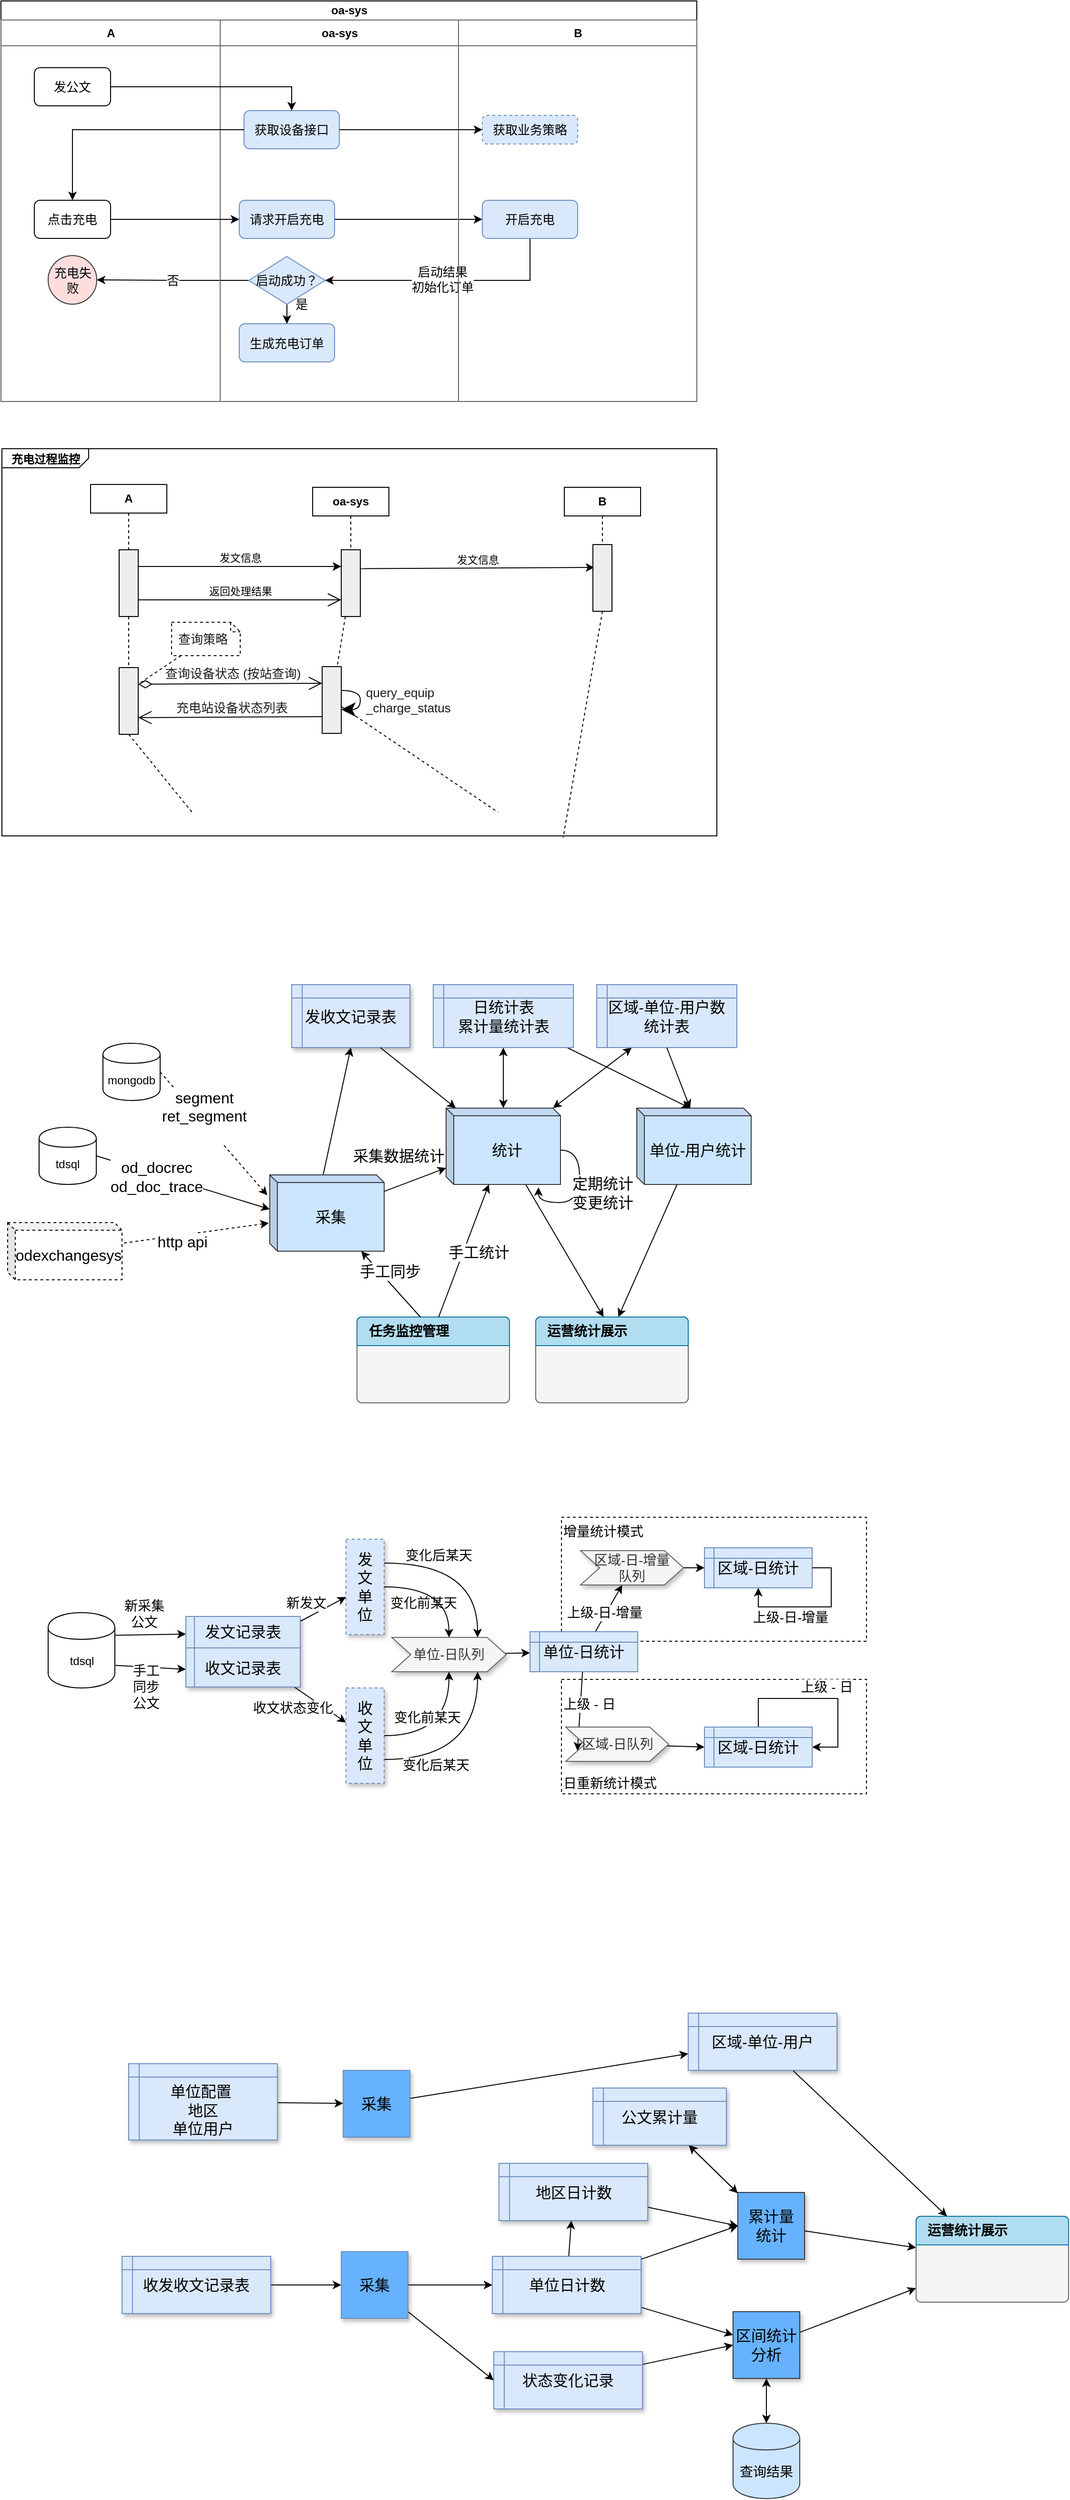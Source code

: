 <mxfile version="10.9.6" type="github"><diagram id="KTjkPIcVOgTDWT1RkaMk" name="Page-1"><mxGraphModel dx="1727" dy="921" grid="1" gridSize="10" guides="1" tooltips="1" connect="1" arrows="1" fold="1" page="1" pageScale="1" pageWidth="827" pageHeight="1169" math="0" shadow="0"><root><mxCell id="0"/><mxCell id="1" parent="0"/><mxCell id="LB0LnLkRX3xZPlyKJ1Ee-271" value="日重新统计模式" style="rounded=0;whiteSpace=wrap;html=1;shadow=0;labelBackgroundColor=none;fontSize=14;align=left;verticalAlign=bottom;dashed=1;fillColor=#ffffff;" parent="1" vertex="1"><mxGeometry x="638" y="1800" width="320" height="120" as="geometry"/></mxCell><mxCell id="LB0LnLkRX3xZPlyKJ1Ee-259" value="增量统计模式" style="rounded=0;whiteSpace=wrap;html=1;shadow=0;labelBackgroundColor=none;fontSize=14;align=left;verticalAlign=top;dashed=1;fillColor=#ffffff;" parent="1" vertex="1"><mxGeometry x="638" y="1630" width="320" height="130" as="geometry"/></mxCell><mxCell id="LB0LnLkRX3xZPlyKJ1Ee-1" value="oa-sys" style="swimlane;html=1;childLayout=stackLayout;resizeParent=1;resizeParentMax=0;startSize=20;swimlaneLine=1;comic=0;glass=0;swimlaneFillColor=none;fillColor=#ffffff;strokeColor=#000000;" parent="1" vertex="1"><mxGeometry x="50" y="40" width="730" height="420" as="geometry"><mxRectangle x="400" y="360" width="60" height="20" as="alternateBounds"/></mxGeometry></mxCell><mxCell id="LB0LnLkRX3xZPlyKJ1Ee-2" value="否" style="edgeStyle=orthogonalEdgeStyle;rounded=0;html=1;jettySize=auto;orthogonalLoop=1;fontSize=13;" parent="LB0LnLkRX3xZPlyKJ1Ee-1" source="LB0LnLkRX3xZPlyKJ1Ee-21" target="LB0LnLkRX3xZPlyKJ1Ee-8" edge="1"><mxGeometry relative="1" as="geometry"><mxPoint x="70.056" y="254.5" as="targetPoint"/></mxGeometry></mxCell><mxCell id="LB0LnLkRX3xZPlyKJ1Ee-5" value="A" style="swimlane;html=1;startSize=27;fillColor=#ffffff;strokeColor=#666666;" parent="LB0LnLkRX3xZPlyKJ1Ee-1" vertex="1"><mxGeometry y="20" width="230" height="400" as="geometry"><mxRectangle y="20" width="80" height="785" as="alternateBounds"/></mxGeometry></mxCell><mxCell id="LB0LnLkRX3xZPlyKJ1Ee-6" value="发公文" style="rounded=1;whiteSpace=wrap;html=1;glass=0;comic=0;fontSize=13;" parent="LB0LnLkRX3xZPlyKJ1Ee-5" vertex="1"><mxGeometry x="35" y="50" width="80" height="40" as="geometry"/></mxCell><mxCell id="LB0LnLkRX3xZPlyKJ1Ee-7" value="点击充电" style="rounded=1;whiteSpace=wrap;html=1;glass=0;comic=0;fontSize=13;" parent="LB0LnLkRX3xZPlyKJ1Ee-5" vertex="1"><mxGeometry x="35" y="189" width="80" height="40" as="geometry"/></mxCell><mxCell id="LB0LnLkRX3xZPlyKJ1Ee-8" value="充电失败" style="ellipse;whiteSpace=wrap;html=1;aspect=fixed;glass=0;comic=0;fillColor=#FFDDDD;fontSize=13;strokeColor=#36393d;" parent="LB0LnLkRX3xZPlyKJ1Ee-5" vertex="1"><mxGeometry x="49.5" y="247" width="51" height="51" as="geometry"/></mxCell><mxCell id="LB0LnLkRX3xZPlyKJ1Ee-17" value="oa-sys" style="swimlane;html=1;startSize=27;strokeColor=#666666;" parent="LB0LnLkRX3xZPlyKJ1Ee-1" vertex="1"><mxGeometry x="230" y="20" width="250" height="400" as="geometry"/></mxCell><mxCell id="LB0LnLkRX3xZPlyKJ1Ee-18" value="获取设备接口" style="rounded=1;whiteSpace=wrap;html=1;glass=0;comic=0;fontSize=13;fillColor=#dae8fc;strokeColor=#6c8ebf;" parent="LB0LnLkRX3xZPlyKJ1Ee-17" vertex="1"><mxGeometry x="25" y="95" width="100" height="40" as="geometry"/></mxCell><mxCell id="LB0LnLkRX3xZPlyKJ1Ee-19" value="请求开启充电" style="rounded=1;whiteSpace=wrap;html=1;glass=0;comic=0;fontSize=13;fillColor=#dae8fc;strokeColor=#6c8ebf;" parent="LB0LnLkRX3xZPlyKJ1Ee-17" vertex="1"><mxGeometry x="20" y="189" width="100" height="40" as="geometry"/></mxCell><mxCell id="LB0LnLkRX3xZPlyKJ1Ee-20" value="是" style="edgeStyle=orthogonalEdgeStyle;rounded=0;html=1;jettySize=auto;orthogonalLoop=1;fontSize=13;" parent="LB0LnLkRX3xZPlyKJ1Ee-17" source="LB0LnLkRX3xZPlyKJ1Ee-21" target="LB0LnLkRX3xZPlyKJ1Ee-23" edge="1"><mxGeometry x="-1" y="15" relative="1" as="geometry"><mxPoint as="offset"/></mxGeometry></mxCell><mxCell id="LB0LnLkRX3xZPlyKJ1Ee-21" value="启动成功？" style="rhombus;whiteSpace=wrap;html=1;glass=0;comic=0;fillColor=#dae8fc;fontSize=13;strokeColor=#6c8ebf;" parent="LB0LnLkRX3xZPlyKJ1Ee-17" vertex="1"><mxGeometry x="30" y="248" width="80" height="50" as="geometry"/></mxCell><mxCell id="LB0LnLkRX3xZPlyKJ1Ee-23" value="生成充电订单" style="rounded=1;whiteSpace=wrap;html=1;glass=0;comic=0;fontSize=13;fillColor=#dae8fc;strokeColor=#6c8ebf;" parent="LB0LnLkRX3xZPlyKJ1Ee-17" vertex="1"><mxGeometry x="20" y="318.5" width="100" height="40" as="geometry"/></mxCell><mxCell id="LB0LnLkRX3xZPlyKJ1Ee-36" style="edgeStyle=orthogonalEdgeStyle;rounded=0;html=1;entryX=0.5;entryY=0;jettySize=auto;orthogonalLoop=1;fontSize=13;" parent="LB0LnLkRX3xZPlyKJ1Ee-1" source="LB0LnLkRX3xZPlyKJ1Ee-6" target="LB0LnLkRX3xZPlyKJ1Ee-18" edge="1"><mxGeometry relative="1" as="geometry"/></mxCell><mxCell id="LB0LnLkRX3xZPlyKJ1Ee-37" style="edgeStyle=orthogonalEdgeStyle;rounded=0;html=1;entryX=0.5;entryY=0;jettySize=auto;orthogonalLoop=1;fontSize=13;" parent="LB0LnLkRX3xZPlyKJ1Ee-1" source="LB0LnLkRX3xZPlyKJ1Ee-18" target="LB0LnLkRX3xZPlyKJ1Ee-7" edge="1"><mxGeometry relative="1" as="geometry"/></mxCell><mxCell id="LB0LnLkRX3xZPlyKJ1Ee-38" style="edgeStyle=orthogonalEdgeStyle;rounded=0;html=1;jettySize=auto;orthogonalLoop=1;fontSize=13;entryX=0;entryY=0.5;" parent="LB0LnLkRX3xZPlyKJ1Ee-1" source="LB0LnLkRX3xZPlyKJ1Ee-7" target="LB0LnLkRX3xZPlyKJ1Ee-19" edge="1"><mxGeometry relative="1" as="geometry"><mxPoint x="175.056" y="205.5" as="targetPoint"/></mxGeometry></mxCell><mxCell id="LB0LnLkRX3xZPlyKJ1Ee-39" style="edgeStyle=orthogonalEdgeStyle;rounded=0;html=1;entryX=0;entryY=0.5;jettySize=auto;orthogonalLoop=1;fontSize=13;" parent="LB0LnLkRX3xZPlyKJ1Ee-1" source="LB0LnLkRX3xZPlyKJ1Ee-19" target="LB0LnLkRX3xZPlyKJ1Ee-45" edge="1"><mxGeometry relative="1" as="geometry"/></mxCell><mxCell id="LB0LnLkRX3xZPlyKJ1Ee-40" style="edgeStyle=orthogonalEdgeStyle;rounded=0;html=1;exitX=0.5;exitY=1;jettySize=auto;orthogonalLoop=1;fontSize=13;entryX=1;entryY=0.5;" parent="LB0LnLkRX3xZPlyKJ1Ee-1" source="LB0LnLkRX3xZPlyKJ1Ee-45" target="LB0LnLkRX3xZPlyKJ1Ee-21" edge="1"><mxGeometry relative="1" as="geometry"/></mxCell><mxCell id="LB0LnLkRX3xZPlyKJ1Ee-41" value="启动结果&lt;br&gt;初始化订单&lt;br&gt;" style="text;html=1;resizable=0;points=[];align=center;verticalAlign=middle;labelBackgroundColor=#ffffff;fontSize=13;" parent="LB0LnLkRX3xZPlyKJ1Ee-40" vertex="1" connectable="0"><mxGeometry x="0.123" y="2" relative="1" as="geometry"><mxPoint x="9.5" y="-3" as="offset"/></mxGeometry></mxCell><mxCell id="LB0LnLkRX3xZPlyKJ1Ee-43" value="B" style="swimlane;html=1;startSize=27;strokeColor=#666666;" parent="LB0LnLkRX3xZPlyKJ1Ee-1" vertex="1"><mxGeometry x="480" y="20" width="250" height="400" as="geometry"/></mxCell><mxCell id="LB0LnLkRX3xZPlyKJ1Ee-44" value="获取业务策略" style="rounded=1;whiteSpace=wrap;html=1;glass=0;comic=0;fontSize=13;fillColor=#dae8fc;strokeColor=#6c8ebf;dashed=1;" parent="LB0LnLkRX3xZPlyKJ1Ee-43" vertex="1"><mxGeometry x="25" y="100" width="100" height="30" as="geometry"/></mxCell><mxCell id="LB0LnLkRX3xZPlyKJ1Ee-45" value="开启充电" style="rounded=1;whiteSpace=wrap;html=1;glass=0;comic=0;fontSize=13;fillColor=#dae8fc;strokeColor=#6c8ebf;" parent="LB0LnLkRX3xZPlyKJ1Ee-43" vertex="1"><mxGeometry x="25" y="189" width="100" height="40" as="geometry"/></mxCell><mxCell id="LB0LnLkRX3xZPlyKJ1Ee-73" style="edgeStyle=orthogonalEdgeStyle;rounded=0;html=1;exitX=1;exitY=0.5;entryX=0;entryY=0.5;jettySize=auto;orthogonalLoop=1;" parent="LB0LnLkRX3xZPlyKJ1Ee-1" source="LB0LnLkRX3xZPlyKJ1Ee-18" target="LB0LnLkRX3xZPlyKJ1Ee-44" edge="1"><mxGeometry relative="1" as="geometry"/></mxCell><mxCell id="LB0LnLkRX3xZPlyKJ1Ee-74" value="&lt;p style=&quot;margin: 0px ; margin-top: 4px ; margin-left: 10px ; text-align: left&quot;&gt;&lt;span&gt;充电过程监控&lt;/span&gt;&lt;br&gt;&lt;/p&gt;" style="html=1;shape=mxgraph.sysml.package;labelX=91.1;html=1;overflow=fill;strokeWidth=1;recursiveResize=0;labelBackgroundColor=none;labelBorderColor=none;fontStyle=1" parent="1" vertex="1"><mxGeometry x="51" y="509.5" width="750" height="406" as="geometry"/></mxCell><mxCell id="LB0LnLkRX3xZPlyKJ1Ee-75" value="A" style="strokeColor=inherit;fillColor=inherit;gradientColor=inherit;shape=rect;html=1;whiteSpace=wrap;align=center;labelBackgroundColor=none;labelBorderColor=none;fontStyle=1" parent="LB0LnLkRX3xZPlyKJ1Ee-74" vertex="1"><mxGeometry x="93" y="37.5" width="80" height="30" as="geometry"/></mxCell><mxCell id="LB0LnLkRX3xZPlyKJ1Ee-76" value="oa-sys" style="strokeColor=inherit;fillColor=inherit;gradientColor=inherit;shape=rect;html=1;whiteSpace=wrap;align=center;labelBackgroundColor=none;labelBorderColor=none;fontStyle=1" parent="LB0LnLkRX3xZPlyKJ1Ee-74" vertex="1"><mxGeometry x="326" y="40.5" width="80" height="30" as="geometry"/></mxCell><mxCell id="LB0LnLkRX3xZPlyKJ1Ee-77" value="" style="strokeColor=inherit;fillColor=inherit;gradientColor=inherit;endArrow=none;html=1;edgeStyle=none;dashed=1;labelBackgroundColor=none;labelBorderColor=none;exitX=0.5;exitY=1;entryX=0.266;entryY=0.939;entryPerimeter=0;" parent="LB0LnLkRX3xZPlyKJ1Ee-74" source="LB0LnLkRX3xZPlyKJ1Ee-94" target="LB0LnLkRX3xZPlyKJ1Ee-74" edge="1"><mxGeometry relative="1" as="geometry"><mxPoint x="133" y="321" as="targetPoint"/><mxPoint x="1004" y="112.5" as="sourcePoint"/></mxGeometry></mxCell><mxCell id="LB0LnLkRX3xZPlyKJ1Ee-78" value="" style="strokeColor=inherit;fillColor=inherit;gradientColor=inherit;endArrow=none;html=1;edgeStyle=none;dashed=1;labelBackgroundColor=none;labelBorderColor=none;entryX=0.694;entryY=0.939;entryPerimeter=0;" parent="LB0LnLkRX3xZPlyKJ1Ee-74" source="LB0LnLkRX3xZPlyKJ1Ee-87" target="LB0LnLkRX3xZPlyKJ1Ee-74" edge="1"><mxGeometry relative="1" as="geometry"><mxPoint x="347" y="321" as="targetPoint"/><mxPoint x="1224.244" y="112" as="sourcePoint"/></mxGeometry></mxCell><mxCell id="LB0LnLkRX3xZPlyKJ1Ee-79" value="" style="shape=rect;html=1;fillColor=#eeeeee;labelBackgroundColor=none;labelBorderColor=none;" parent="LB0LnLkRX3xZPlyKJ1Ee-74" vertex="1"><mxGeometry x="123" y="106" width="20" height="70" as="geometry"/></mxCell><mxCell id="LB0LnLkRX3xZPlyKJ1Ee-80" value="" style="strokeColor=inherit;fillColor=inherit;gradientColor=inherit;endArrow=none;html=1;edgeStyle=none;dashed=1;labelBackgroundColor=none;labelBorderColor=none;exitX=0.5;exitY=1;entryX=0.5;entryY=0;" parent="LB0LnLkRX3xZPlyKJ1Ee-74" source="LB0LnLkRX3xZPlyKJ1Ee-75" target="LB0LnLkRX3xZPlyKJ1Ee-79" edge="1"><mxGeometry relative="1" as="geometry"><mxPoint x="873.5" y="605.5" as="targetPoint"/><mxPoint x="873.5" y="391.5" as="sourcePoint"/></mxGeometry></mxCell><mxCell id="LB0LnLkRX3xZPlyKJ1Ee-81" value="" style="shape=rect;html=1;fillColor=#eeeeee;labelBackgroundColor=none;labelBorderColor=none;" parent="LB0LnLkRX3xZPlyKJ1Ee-74" vertex="1"><mxGeometry x="356" y="106" width="20" height="70" as="geometry"/></mxCell><mxCell id="LB0LnLkRX3xZPlyKJ1Ee-82" value="返回处理结果" style="strokeColor=inherit;fillColor=inherit;gradientColor=inherit;endArrow=open;html=1;edgeStyle=none;verticalAlign=bottom;labelBackgroundColor=none;endSize=12;exitX=1;exitY=0.75;labelBorderColor=none;entryX=0;entryY=0.75;" parent="LB0LnLkRX3xZPlyKJ1Ee-74" source="LB0LnLkRX3xZPlyKJ1Ee-79" target="LB0LnLkRX3xZPlyKJ1Ee-81" edge="1"><mxGeometry relative="1" as="geometry"><mxPoint x="-555" y="-157.5" as="sourcePoint"/><mxPoint x="-839.5" y="-63.5" as="targetPoint"/></mxGeometry></mxCell><mxCell id="LB0LnLkRX3xZPlyKJ1Ee-83" value="发文信息" style="strokeColor=inherit;fillColor=inherit;gradientColor=inherit;endArrow=none;html=1;edgeStyle=none;verticalAlign=bottom;labelBackgroundColor=none;endSize=12;entryX=1;entryY=0.25;labelBorderColor=none;startArrow=classic;startFill=1;exitX=0;exitY=0.25;endFill=0;" parent="LB0LnLkRX3xZPlyKJ1Ee-74" source="LB0LnLkRX3xZPlyKJ1Ee-81" target="LB0LnLkRX3xZPlyKJ1Ee-79" edge="1"><mxGeometry relative="1" as="geometry"><mxPoint x="-565" y="-166.5" as="sourcePoint"/><mxPoint x="-355" y="-166.5" as="targetPoint"/></mxGeometry></mxCell><mxCell id="LB0LnLkRX3xZPlyKJ1Ee-84" value="" style="strokeColor=inherit;fillColor=inherit;gradientColor=inherit;endArrow=none;html=1;edgeStyle=none;dashed=1;labelBackgroundColor=none;labelBorderColor=none;" parent="LB0LnLkRX3xZPlyKJ1Ee-74" source="LB0LnLkRX3xZPlyKJ1Ee-76" target="LB0LnLkRX3xZPlyKJ1Ee-81" edge="1"><mxGeometry relative="1" as="geometry"><mxPoint x="1087.298" y="604.5" as="targetPoint"/><mxPoint x="1086.087" y="394.5" as="sourcePoint"/></mxGeometry></mxCell><mxCell id="LB0LnLkRX3xZPlyKJ1Ee-85" style="edgeStyle=none;rounded=0;comic=0;html=0;exitX=0;exitY=0.75;entryX=1;entryY=0.75;labelBackgroundColor=none;startArrow=none;startFill=0;startSize=12;endArrow=open;endFill=0;endSize=12;jettySize=auto;orthogonalLoop=1;strokeWidth=1;fontSize=13;fontColor=#1A1A1A;" parent="LB0LnLkRX3xZPlyKJ1Ee-74" source="LB0LnLkRX3xZPlyKJ1Ee-87" target="LB0LnLkRX3xZPlyKJ1Ee-94" edge="1"><mxGeometry relative="1" as="geometry"/></mxCell><mxCell id="LB0LnLkRX3xZPlyKJ1Ee-86" value="充电站设备状态列表" style="text;html=1;resizable=0;points=[];align=center;verticalAlign=middle;labelBackgroundColor=#ffffff;fontSize=13;fontColor=#1A1A1A;" parent="LB0LnLkRX3xZPlyKJ1Ee-85" vertex="1" connectable="0"><mxGeometry x="0.021" y="-1" relative="1" as="geometry"><mxPoint x="3.5" y="-9.5" as="offset"/></mxGeometry></mxCell><mxCell id="LB0LnLkRX3xZPlyKJ1Ee-87" value="" style="shape=rect;html=1;fillColor=#eeeeee;labelBackgroundColor=none;labelBorderColor=none;" parent="LB0LnLkRX3xZPlyKJ1Ee-74" vertex="1"><mxGeometry x="336" y="228.5" width="20" height="70" as="geometry"/></mxCell><mxCell id="LB0LnLkRX3xZPlyKJ1Ee-88" value="" style="strokeColor=inherit;fillColor=inherit;gradientColor=inherit;endArrow=none;html=1;edgeStyle=none;dashed=1;labelBackgroundColor=none;labelBorderColor=none;" parent="LB0LnLkRX3xZPlyKJ1Ee-74" source="LB0LnLkRX3xZPlyKJ1Ee-81" target="LB0LnLkRX3xZPlyKJ1Ee-87" edge="1"><mxGeometry relative="1" as="geometry"><mxPoint x="386.667" y="1353.667" as="targetPoint"/><mxPoint x="386.092" y="1136" as="sourcePoint"/></mxGeometry></mxCell><mxCell id="LB0LnLkRX3xZPlyKJ1Ee-92" style="edgeStyle=none;rounded=0;comic=0;html=0;entryX=0;entryY=0.25;labelBackgroundColor=none;startArrow=diamondThin;startFill=0;startSize=12;endArrow=open;endFill=0;endSize=12;jettySize=auto;orthogonalLoop=1;strokeWidth=1;fontSize=13;fontColor=#1A1A1A;exitX=1;exitY=0.25;" parent="LB0LnLkRX3xZPlyKJ1Ee-74" source="LB0LnLkRX3xZPlyKJ1Ee-94" target="LB0LnLkRX3xZPlyKJ1Ee-87" edge="1"><mxGeometry relative="1" as="geometry"/></mxCell><mxCell id="LB0LnLkRX3xZPlyKJ1Ee-93" value="查询设备状态 (按站查询)" style="text;html=1;resizable=0;points=[];align=center;verticalAlign=middle;labelBackgroundColor=#ffffff;fontSize=13;fontColor=#1A1A1A;" parent="LB0LnLkRX3xZPlyKJ1Ee-92" vertex="1" connectable="0"><mxGeometry x="0.014" y="1" relative="1" as="geometry"><mxPoint x="0.5" y="-10" as="offset"/></mxGeometry></mxCell><mxCell id="LB0LnLkRX3xZPlyKJ1Ee-94" value="" style="shape=rect;html=1;fillColor=#eeeeee;labelBackgroundColor=none;labelBorderColor=none;" parent="LB0LnLkRX3xZPlyKJ1Ee-74" vertex="1"><mxGeometry x="123" y="229.5" width="20" height="70" as="geometry"/></mxCell><mxCell id="LB0LnLkRX3xZPlyKJ1Ee-95" value="" style="strokeColor=inherit;fillColor=inherit;gradientColor=inherit;endArrow=none;html=1;edgeStyle=none;dashed=1;labelBackgroundColor=none;labelBorderColor=none;exitX=0.5;exitY=1;" parent="LB0LnLkRX3xZPlyKJ1Ee-74" source="LB0LnLkRX3xZPlyKJ1Ee-79" target="LB0LnLkRX3xZPlyKJ1Ee-94" edge="1"><mxGeometry relative="1" as="geometry"><mxPoint x="173.31" y="1353.328" as="targetPoint"/><mxPoint x="173.31" y="1136.086" as="sourcePoint"/></mxGeometry></mxCell><mxCell id="LB0LnLkRX3xZPlyKJ1Ee-98" style="edgeStyle=orthogonalEdgeStyle;curved=1;rounded=0;comic=0;html=0;labelBackgroundColor=none;startArrow=none;startFill=0;startSize=12;endArrow=classic;endFill=1;endSize=12;jettySize=auto;orthogonalLoop=1;strokeWidth=1;fontSize=13;fontColor=#1A1A1A;" parent="LB0LnLkRX3xZPlyKJ1Ee-74" source="LB0LnLkRX3xZPlyKJ1Ee-87" target="LB0LnLkRX3xZPlyKJ1Ee-87" edge="1"><mxGeometry relative="1" as="geometry"/></mxCell><mxCell id="LB0LnLkRX3xZPlyKJ1Ee-99" value="&lt;span lang=&quot;EN-US&quot;&gt;query_equip&lt;br&gt;_charge_status&lt;/span&gt;" style="text;html=1;resizable=0;points=[];align=left;verticalAlign=middle;labelBackgroundColor=#ffffff;fontSize=13;fontColor=#1A1A1A;" parent="LB0LnLkRX3xZPlyKJ1Ee-98" vertex="1" connectable="0"><mxGeometry x="-0.395" y="-5" relative="1" as="geometry"><mxPoint x="6" y="5" as="offset"/></mxGeometry></mxCell><mxCell id="LB0LnLkRX3xZPlyKJ1Ee-100" style="rounded=0;comic=0;html=0;entryX=1;entryY=0.25;labelBackgroundColor=none;startArrow=none;startFill=0;startSize=12;endArrow=none;endFill=0;endSize=12;jettySize=auto;orthogonalLoop=1;strokeWidth=1;fontSize=13;fontColor=#1A1A1A;dashed=1;" parent="LB0LnLkRX3xZPlyKJ1Ee-74" source="LB0LnLkRX3xZPlyKJ1Ee-101" target="LB0LnLkRX3xZPlyKJ1Ee-94" edge="1"><mxGeometry relative="1" as="geometry"/></mxCell><mxCell id="LB0LnLkRX3xZPlyKJ1Ee-101" value="查询策略" style="shape=note;size=10;spacingLeft=5;align=left;whiteSpace=wrap;labelBackgroundColor=none;fontSize=13;fontColor=#1A1A1A;html=0;dashed=1;" parent="LB0LnLkRX3xZPlyKJ1Ee-74" vertex="1"><mxGeometry x="178" y="182" width="72" height="35" as="geometry"/></mxCell><mxCell id="LB0LnLkRX3xZPlyKJ1Ee-131" value="B" style="strokeColor=inherit;fillColor=inherit;gradientColor=inherit;shape=rect;html=1;whiteSpace=wrap;align=center;labelBackgroundColor=none;labelBorderColor=none;fontStyle=1" parent="LB0LnLkRX3xZPlyKJ1Ee-74" vertex="1"><mxGeometry x="590" y="40.5" width="80" height="30" as="geometry"/></mxCell><mxCell id="LB0LnLkRX3xZPlyKJ1Ee-135" value="发文信息" style="strokeColor=inherit;fillColor=inherit;gradientColor=inherit;endArrow=none;html=1;edgeStyle=none;verticalAlign=bottom;labelBackgroundColor=none;endSize=12;entryX=1;entryY=0.25;labelBorderColor=none;startArrow=classic;startFill=1;exitX=0.075;exitY=0.343;endFill=0;exitDx=0;exitDy=0;exitPerimeter=0;" parent="LB0LnLkRX3xZPlyKJ1Ee-74" source="LB0LnLkRX3xZPlyKJ1Ee-168" edge="1"><mxGeometry relative="1" as="geometry"><mxPoint x="589.095" y="125.738" as="sourcePoint"/><mxPoint x="376.238" y="125.738" as="targetPoint"/></mxGeometry></mxCell><mxCell id="LB0LnLkRX3xZPlyKJ1Ee-136" value="" style="strokeColor=inherit;fillColor=inherit;gradientColor=inherit;endArrow=none;html=1;edgeStyle=none;dashed=1;labelBackgroundColor=none;labelBorderColor=none;exitX=0.5;exitY=1;exitDx=0;exitDy=0;entryX=0.785;entryY=1.005;entryDx=0;entryDy=0;entryPerimeter=0;" parent="LB0LnLkRX3xZPlyKJ1Ee-74" source="LB0LnLkRX3xZPlyKJ1Ee-168" target="LB0LnLkRX3xZPlyKJ1Ee-74" edge="1"><mxGeometry relative="1" as="geometry"><mxPoint x="376" y="116" as="targetPoint"/><mxPoint x="376" y="80.5" as="sourcePoint"/></mxGeometry></mxCell><mxCell id="LB0LnLkRX3xZPlyKJ1Ee-168" value="" style="shape=rect;html=1;fillColor=#eeeeee;labelBackgroundColor=none;labelBorderColor=none;" parent="LB0LnLkRX3xZPlyKJ1Ee-74" vertex="1"><mxGeometry x="620" y="100.5" width="20" height="70" as="geometry"/></mxCell><mxCell id="LB0LnLkRX3xZPlyKJ1Ee-169" value="" style="strokeColor=inherit;fillColor=inherit;gradientColor=inherit;endArrow=none;html=1;edgeStyle=none;dashed=1;labelBackgroundColor=none;labelBorderColor=none;exitX=0.5;exitY=1;exitDx=0;exitDy=0;entryX=0.5;entryY=0;entryDx=0;entryDy=0;" parent="LB0LnLkRX3xZPlyKJ1Ee-74" source="LB0LnLkRX3xZPlyKJ1Ee-131" target="LB0LnLkRX3xZPlyKJ1Ee-168" edge="1"><mxGeometry relative="1" as="geometry"><mxPoint x="655.619" y="1257.762" as="targetPoint"/><mxPoint x="649.905" y="714.905" as="sourcePoint"/></mxGeometry></mxCell><mxCell id="LB0LnLkRX3xZPlyKJ1Ee-174" style="rounded=0;orthogonalLoop=1;jettySize=auto;html=1;exitX=-0.021;exitY=0.268;exitDx=0;exitDy=0;exitPerimeter=0;entryX=1;entryY=0.5;entryDx=0;entryDy=0;startArrow=classic;startFill=1;endArrow=none;endFill=0;fontSize=16;dashed=1;" parent="1" source="LB0LnLkRX3xZPlyKJ1Ee-170" target="LB0LnLkRX3xZPlyKJ1Ee-171" edge="1"><mxGeometry relative="1" as="geometry"/></mxCell><mxCell id="LB0LnLkRX3xZPlyKJ1Ee-175" value="segment&lt;br&gt;ret_segment&lt;br&gt;&lt;br&gt;" style="text;resizable=0;points=[];align=center;verticalAlign=middle;labelBackgroundColor=#ffffff;fontSize=16;html=1;" parent="LB0LnLkRX3xZPlyKJ1Ee-174" vertex="1" connectable="0"><mxGeometry x="0.323" relative="1" as="geometry"><mxPoint x="8" y="2" as="offset"/></mxGeometry></mxCell><mxCell id="LB0LnLkRX3xZPlyKJ1Ee-177" style="edgeStyle=none;rounded=0;orthogonalLoop=1;jettySize=auto;html=1;entryX=1;entryY=0.5;entryDx=0;entryDy=0;startArrow=classic;startFill=1;endArrow=none;endFill=0;fontSize=16;exitX=0;exitY=0;exitDx=0;exitDy=36;exitPerimeter=0;" parent="1" source="LB0LnLkRX3xZPlyKJ1Ee-170" target="LB0LnLkRX3xZPlyKJ1Ee-172" edge="1"><mxGeometry relative="1" as="geometry"><mxPoint x="297" y="1369.5" as="sourcePoint"/></mxGeometry></mxCell><mxCell id="LB0LnLkRX3xZPlyKJ1Ee-178" value="od_docrec&lt;br&gt;od_doc_trace&lt;br&gt;" style="text;html=1;resizable=0;points=[];align=center;verticalAlign=middle;labelBackgroundColor=#ffffff;fontSize=16;" parent="LB0LnLkRX3xZPlyKJ1Ee-177" vertex="1" connectable="0"><mxGeometry x="0.301" y="2" relative="1" as="geometry"><mxPoint as="offset"/></mxGeometry></mxCell><mxCell id="LB0LnLkRX3xZPlyKJ1Ee-179" style="edgeStyle=none;rounded=0;orthogonalLoop=1;jettySize=auto;html=1;startArrow=classic;startFill=1;endArrow=none;endFill=0;fontSize=16;dashed=1;" parent="1" target="LB0LnLkRX3xZPlyKJ1Ee-173" edge="1"><mxGeometry relative="1" as="geometry"><mxPoint x="331" y="1321.5" as="sourcePoint"/></mxGeometry></mxCell><mxCell id="LB0LnLkRX3xZPlyKJ1Ee-180" value="http api&lt;br&gt;" style="text;html=1;resizable=0;points=[];align=center;verticalAlign=middle;labelBackgroundColor=#ffffff;fontSize=16;" parent="LB0LnLkRX3xZPlyKJ1Ee-179" vertex="1" connectable="0"><mxGeometry x="-0.237" y="1" relative="1" as="geometry"><mxPoint x="-32.5" y="10" as="offset"/></mxGeometry></mxCell><mxCell id="LB0LnLkRX3xZPlyKJ1Ee-183" style="edgeStyle=none;rounded=0;orthogonalLoop=1;jettySize=auto;html=1;exitX=0;exitY=0;exitDx=56;exitDy=0;exitPerimeter=0;entryX=0.5;entryY=1;entryDx=0;entryDy=0;startArrow=none;startFill=0;endArrow=classic;endFill=1;fontSize=16;" parent="1" source="LB0LnLkRX3xZPlyKJ1Ee-170" target="LB0LnLkRX3xZPlyKJ1Ee-182" edge="1"><mxGeometry relative="1" as="geometry"/></mxCell><mxCell id="LB0LnLkRX3xZPlyKJ1Ee-171" value="mongodb" style="shape=cylinder;whiteSpace=wrap;html=1;boundedLbl=1;backgroundOutline=1;" parent="1" vertex="1"><mxGeometry x="157" y="1133" width="60" height="60" as="geometry"/></mxCell><mxCell id="LB0LnLkRX3xZPlyKJ1Ee-172" value="tdsql" style="shape=cylinder;whiteSpace=wrap;html=1;boundedLbl=1;backgroundOutline=1;" parent="1" vertex="1"><mxGeometry x="90" y="1221" width="60" height="60" as="geometry"/></mxCell><mxCell id="LB0LnLkRX3xZPlyKJ1Ee-173" value="odexchangesys" style="shape=cube;whiteSpace=wrap;html=1;boundedLbl=1;backgroundOutline=1;darkOpacity=0.05;darkOpacity2=0.1;size=8;fontSize=16;dashed=1;" parent="1" vertex="1"><mxGeometry x="57" y="1321" width="120" height="60" as="geometry"/></mxCell><mxCell id="LB0LnLkRX3xZPlyKJ1Ee-182" value="发收文记录表" style="shape=internalStorage;whiteSpace=wrap;html=1;backgroundOutline=1;labelBackgroundColor=none;fontSize=16;dx=11;dy=14;fillColor=#dae8fc;strokeColor=#6c8ebf;shadow=1;" parent="1" vertex="1"><mxGeometry x="355" y="1071.5" width="124" height="66" as="geometry"/></mxCell><mxCell id="LB0LnLkRX3xZPlyKJ1Ee-191" style="edgeStyle=none;rounded=0;orthogonalLoop=1;jettySize=auto;html=1;startArrow=classic;startFill=1;endArrow=classic;endFill=1;fontSize=16;" parent="1" source="LB0LnLkRX3xZPlyKJ1Ee-184" target="LB0LnLkRX3xZPlyKJ1Ee-190" edge="1"><mxGeometry relative="1" as="geometry"/></mxCell><mxCell id="LB0LnLkRX3xZPlyKJ1Ee-192" style="edgeStyle=none;rounded=0;orthogonalLoop=1;jettySize=auto;html=1;startArrow=classic;startFill=1;endArrow=none;endFill=0;fontSize=16;entryX=0.75;entryY=1;entryDx=0;entryDy=0;" parent="1" source="LB0LnLkRX3xZPlyKJ1Ee-184" target="LB0LnLkRX3xZPlyKJ1Ee-182" edge="1"><mxGeometry relative="1" as="geometry"><mxPoint x="507" y="1189.5" as="targetPoint"/></mxGeometry></mxCell><mxCell id="LB0LnLkRX3xZPlyKJ1Ee-196" style="rounded=0;orthogonalLoop=1;jettySize=auto;html=1;entryX=0.25;entryY=1;entryDx=0;entryDy=0;startArrow=classic;startFill=1;endArrow=classic;endFill=1;fontSize=16;" parent="1" source="LB0LnLkRX3xZPlyKJ1Ee-184" target="LB0LnLkRX3xZPlyKJ1Ee-195" edge="1"><mxGeometry relative="1" as="geometry"/></mxCell><mxCell id="RZIwtUPl8wBQTT6RAMaJ-1" style="rounded=0;orthogonalLoop=1;jettySize=auto;html=1;" edge="1" parent="1" source="LB0LnLkRX3xZPlyKJ1Ee-184" target="LB0LnLkRX3xZPlyKJ1Ee-202"><mxGeometry relative="1" as="geometry"/></mxCell><mxCell id="LB0LnLkRX3xZPlyKJ1Ee-184" value="统计" style="shape=cube;whiteSpace=wrap;html=1;boundedLbl=1;backgroundOutline=1;darkOpacity=0.05;darkOpacity2=0.1;size=8;fillColor=#cce5ff;strokeColor=#36393d;fontSize=16;" parent="1" vertex="1"><mxGeometry x="517" y="1201" width="120" height="80" as="geometry"/></mxCell><mxCell id="LB0LnLkRX3xZPlyKJ1Ee-187" value="" style="html=1;shadow=0;shape=mxgraph.bootstrap.rrect;align=center;rSize=5;strokeColor=#666666;fillColor=#f5f5f5;fontColor=#333333;spacingTop=30;whiteSpace=wrap;labelBackgroundColor=#ffffff;" parent="1" vertex="1"><mxGeometry x="423.5" y="1420" width="160" height="90" as="geometry"/></mxCell><mxCell id="LB0LnLkRX3xZPlyKJ1Ee-188" value="任务监控管理" style="html=1;shadow=0;dashed=0;shape=mxgraph.bootstrap.topButton;rSize=5;strokeColor=#10739e;fillColor=#b1ddf0;fontSize=14;fontStyle=1;align=left;spacingLeft=10;whiteSpace=wrap;resizeWidth=1;" parent="LB0LnLkRX3xZPlyKJ1Ee-187" vertex="1"><mxGeometry width="160.0" height="30" relative="1" as="geometry"/></mxCell><mxCell id="LB0LnLkRX3xZPlyKJ1Ee-205" style="rounded=0;orthogonalLoop=1;jettySize=auto;html=1;startArrow=none;startFill=0;endArrow=classic;endFill=1;fontSize=16;" parent="LB0LnLkRX3xZPlyKJ1Ee-187" source="LB0LnLkRX3xZPlyKJ1Ee-188" target="LB0LnLkRX3xZPlyKJ1Ee-184" edge="1"><mxGeometry relative="1" as="geometry"/></mxCell><mxCell id="LB0LnLkRX3xZPlyKJ1Ee-206" value="手工统计" style="text;html=1;resizable=0;points=[];align=center;verticalAlign=middle;labelBackgroundColor=#ffffff;fontSize=16;" parent="LB0LnLkRX3xZPlyKJ1Ee-205" vertex="1" connectable="0"><mxGeometry x="-0.548" y="-2" relative="1" as="geometry"><mxPoint x="28" y="-38" as="offset"/></mxGeometry></mxCell><mxCell id="LB0LnLkRX3xZPlyKJ1Ee-207" style="rounded=0;orthogonalLoop=1;jettySize=auto;html=1;startArrow=none;startFill=0;endArrow=classic;endFill=1;fontSize=16;" parent="1" source="LB0LnLkRX3xZPlyKJ1Ee-189" target="LB0LnLkRX3xZPlyKJ1Ee-202" edge="1"><mxGeometry relative="1" as="geometry"/></mxCell><mxCell id="LB0LnLkRX3xZPlyKJ1Ee-189" value="单位-用户统计" style="shape=cube;whiteSpace=wrap;html=1;boundedLbl=1;backgroundOutline=1;darkOpacity=0.05;darkOpacity2=0.1;size=8;fillColor=#cce5ff;strokeColor=#36393d;fontSize=16;" parent="1" vertex="1"><mxGeometry x="717" y="1201" width="120" height="80" as="geometry"/></mxCell><mxCell id="LB0LnLkRX3xZPlyKJ1Ee-200" style="rounded=0;orthogonalLoop=1;jettySize=auto;html=1;entryX=0;entryY=0;entryDx=56;entryDy=0;entryPerimeter=0;startArrow=none;startFill=0;endArrow=classic;endFill=1;fontSize=16;" parent="1" source="LB0LnLkRX3xZPlyKJ1Ee-190" target="LB0LnLkRX3xZPlyKJ1Ee-189" edge="1"><mxGeometry relative="1" as="geometry"/></mxCell><mxCell id="LB0LnLkRX3xZPlyKJ1Ee-190" value="日统计表&lt;br&gt;累计量统计表" style="shape=internalStorage;whiteSpace=wrap;html=1;backgroundOutline=1;labelBackgroundColor=none;fontSize=16;dx=11;dy=14;fillColor=#dae8fc;strokeColor=#6c8ebf;" parent="1" vertex="1"><mxGeometry x="503.5" y="1071.5" width="147" height="66" as="geometry"/></mxCell><mxCell id="LB0LnLkRX3xZPlyKJ1Ee-203" style="edgeStyle=none;rounded=0;orthogonalLoop=1;jettySize=auto;html=1;startArrow=none;startFill=0;endArrow=classic;endFill=1;fontSize=16;" parent="1" source="LB0LnLkRX3xZPlyKJ1Ee-170" target="LB0LnLkRX3xZPlyKJ1Ee-184" edge="1"><mxGeometry relative="1" as="geometry"/></mxCell><mxCell id="LB0LnLkRX3xZPlyKJ1Ee-204" value="采集数据统计" style="text;html=1;resizable=0;points=[];align=center;verticalAlign=middle;labelBackgroundColor=#ffffff;fontSize=16;" parent="LB0LnLkRX3xZPlyKJ1Ee-203" vertex="1" connectable="0"><mxGeometry x="-0.383" y="-1" relative="1" as="geometry"><mxPoint x="-5.5" y="-30.5" as="offset"/></mxGeometry></mxCell><mxCell id="LB0LnLkRX3xZPlyKJ1Ee-170" value="采集" style="shape=cube;whiteSpace=wrap;html=1;boundedLbl=1;backgroundOutline=1;darkOpacity=0.05;darkOpacity2=0.1;size=8;fillColor=#cce5ff;strokeColor=#36393d;fontSize=16;" parent="1" vertex="1"><mxGeometry x="332" y="1271" width="120" height="80" as="geometry"/></mxCell><mxCell id="LB0LnLkRX3xZPlyKJ1Ee-195" value="区域-单位-用户数&lt;br&gt;统计表&lt;br&gt;" style="shape=internalStorage;whiteSpace=wrap;html=1;backgroundOutline=1;labelBackgroundColor=none;fontSize=16;dx=11;dy=14;fillColor=#dae8fc;strokeColor=#6c8ebf;" parent="1" vertex="1"><mxGeometry x="675" y="1071.5" width="147" height="66" as="geometry"/></mxCell><mxCell id="LB0LnLkRX3xZPlyKJ1Ee-197" style="rounded=0;orthogonalLoop=1;jettySize=auto;html=1;startArrow=classic;startFill=1;endArrow=none;endFill=0;fontSize=16;exitX=0.807;exitY=1.037;exitDx=0;exitDy=0;exitPerimeter=0;entryX=0;entryY=0;entryDx=120;entryDy=44;entryPerimeter=0;edgeStyle=orthogonalEdgeStyle;curved=1;" parent="1" source="LB0LnLkRX3xZPlyKJ1Ee-184" target="LB0LnLkRX3xZPlyKJ1Ee-184" edge="1"><mxGeometry relative="1" as="geometry"><mxPoint x="637" y="1249.5" as="targetPoint"/><mxPoint x="687" y="1379.5" as="sourcePoint"/><Array as="points"><mxPoint x="614" y="1300"/><mxPoint x="657" y="1300"/><mxPoint x="657" y="1245"/></Array></mxGeometry></mxCell><mxCell id="LB0LnLkRX3xZPlyKJ1Ee-198" value="定期统计&lt;br&gt;变更统计" style="text;html=1;resizable=0;points=[];align=center;verticalAlign=middle;labelBackgroundColor=#ffffff;fontSize=16;" parent="LB0LnLkRX3xZPlyKJ1Ee-197" vertex="1" connectable="0"><mxGeometry x="-0.09" y="-1" relative="1" as="geometry"><mxPoint x="23" y="-8.5" as="offset"/></mxGeometry></mxCell><mxCell id="LB0LnLkRX3xZPlyKJ1Ee-199" style="rounded=0;orthogonalLoop=1;jettySize=auto;html=1;entryX=0.5;entryY=1;entryDx=0;entryDy=0;startArrow=classic;startFill=1;endArrow=none;endFill=0;fontSize=16;exitX=0;exitY=0;exitDx=56;exitDy=0;exitPerimeter=0;" parent="1" source="LB0LnLkRX3xZPlyKJ1Ee-189" target="LB0LnLkRX3xZPlyKJ1Ee-195" edge="1"><mxGeometry relative="1" as="geometry"><mxPoint x="817" y="1179.5" as="sourcePoint"/><mxPoint x="721.714" y="1147.357" as="targetPoint"/></mxGeometry></mxCell><mxCell id="LB0LnLkRX3xZPlyKJ1Ee-201" value="" style="html=1;shadow=0;dashed=0;shape=mxgraph.bootstrap.rrect;align=center;rSize=5;strokeColor=#666666;fillColor=#f5f5f5;fontColor=#333333;spacingTop=30;whiteSpace=wrap;labelBackgroundColor=#ffffff;" parent="1" vertex="1"><mxGeometry x="611" y="1420" width="160" height="90" as="geometry"/></mxCell><mxCell id="LB0LnLkRX3xZPlyKJ1Ee-202" value="运营统计展示" style="html=1;shadow=0;dashed=0;shape=mxgraph.bootstrap.topButton;rSize=5;strokeColor=#10739e;fillColor=#b1ddf0;fontSize=14;fontStyle=1;align=left;spacingLeft=10;whiteSpace=wrap;resizeWidth=1;" parent="LB0LnLkRX3xZPlyKJ1Ee-201" vertex="1"><mxGeometry width="160.0" height="30" relative="1" as="geometry"/></mxCell><mxCell id="LB0LnLkRX3xZPlyKJ1Ee-208" style="edgeStyle=none;rounded=0;orthogonalLoop=1;jettySize=auto;html=1;startArrow=none;startFill=0;endArrow=classic;endFill=1;fontSize=16;" parent="1" source="LB0LnLkRX3xZPlyKJ1Ee-188" target="LB0LnLkRX3xZPlyKJ1Ee-170" edge="1"><mxGeometry relative="1" as="geometry"><mxPoint x="407" y="1489.5" as="sourcePoint"/></mxGeometry></mxCell><mxCell id="LB0LnLkRX3xZPlyKJ1Ee-209" value="手工同步" style="text;html=1;resizable=0;points=[];align=center;verticalAlign=middle;labelBackgroundColor=#ffffff;fontSize=16;" parent="LB0LnLkRX3xZPlyKJ1Ee-208" vertex="1" connectable="0"><mxGeometry x="0.073" y="-2" relative="1" as="geometry"><mxPoint y="-10" as="offset"/></mxGeometry></mxCell><mxCell id="LB0LnLkRX3xZPlyKJ1Ee-212" style="rounded=0;orthogonalLoop=1;jettySize=auto;html=1;entryX=0;entryY=0.25;entryDx=0;entryDy=0;startArrow=none;startFill=0;endArrow=classic;endFill=1;fontSize=16;exitX=1;exitY=0.3;exitDx=0;exitDy=0;" parent="1" source="LB0LnLkRX3xZPlyKJ1Ee-210" target="LB0LnLkRX3xZPlyKJ1Ee-211" edge="1"><mxGeometry relative="1" as="geometry"/></mxCell><mxCell id="LB0LnLkRX3xZPlyKJ1Ee-213" value="新采集&lt;br&gt;公文" style="text;html=1;resizable=0;points=[];align=center;verticalAlign=middle;labelBackgroundColor=#ffffff;fontSize=14;" parent="LB0LnLkRX3xZPlyKJ1Ee-212" vertex="1" connectable="0"><mxGeometry x="-0.2" y="-3" relative="1" as="geometry"><mxPoint y="-25.5" as="offset"/></mxGeometry></mxCell><mxCell id="LB0LnLkRX3xZPlyKJ1Ee-210" value="tdsql" style="shape=cylinder;whiteSpace=wrap;html=1;boundedLbl=1;backgroundOutline=1;" parent="1" vertex="1"><mxGeometry x="99.5" y="1730" width="70" height="79" as="geometry"/></mxCell><mxCell id="LB0LnLkRX3xZPlyKJ1Ee-219" style="edgeStyle=none;rounded=0;orthogonalLoop=1;jettySize=auto;html=1;startArrow=none;startFill=0;endArrow=classic;endFill=1;fontSize=16;" parent="1" source="LB0LnLkRX3xZPlyKJ1Ee-211" target="LB0LnLkRX3xZPlyKJ1Ee-218" edge="1"><mxGeometry relative="1" as="geometry"/></mxCell><mxCell id="LB0LnLkRX3xZPlyKJ1Ee-225" value="新发文" style="text;html=1;resizable=0;points=[];align=center;verticalAlign=middle;labelBackgroundColor=#ffffff;fontSize=14;" parent="LB0LnLkRX3xZPlyKJ1Ee-219" vertex="1" connectable="0"><mxGeometry x="0.131" y="1" relative="1" as="geometry"><mxPoint x="-20.5" y="-4" as="offset"/></mxGeometry></mxCell><mxCell id="LB0LnLkRX3xZPlyKJ1Ee-226" style="rounded=0;orthogonalLoop=1;jettySize=auto;html=1;startArrow=none;startFill=0;endArrow=classic;endFill=1;fontSize=14;" parent="1" source="LB0LnLkRX3xZPlyKJ1Ee-211" target="LB0LnLkRX3xZPlyKJ1Ee-224" edge="1"><mxGeometry relative="1" as="geometry"/></mxCell><mxCell id="LB0LnLkRX3xZPlyKJ1Ee-227" value="收文状态变化" style="text;html=1;resizable=0;points=[];align=center;verticalAlign=middle;labelBackgroundColor=#ffffff;fontSize=14;" parent="LB0LnLkRX3xZPlyKJ1Ee-226" vertex="1" connectable="0"><mxGeometry x="-0.315" relative="1" as="geometry"><mxPoint x="-21" y="9.5" as="offset"/></mxGeometry></mxCell><mxCell id="LB0LnLkRX3xZPlyKJ1Ee-211" value="&lt;span&gt;发文&lt;/span&gt;记录表&lt;br&gt;&lt;span&gt;&lt;br&gt;收文&lt;/span&gt;记录表&lt;br&gt;&lt;br&gt;" style="shape=internalStorage;whiteSpace=wrap;html=1;backgroundOutline=1;labelBackgroundColor=none;fontSize=16;dx=9;dy=33;fillColor=#dae8fc;strokeColor=#6c8ebf;shadow=1;verticalAlign=top;" parent="1" vertex="1"><mxGeometry x="244" y="1734" width="120" height="74" as="geometry"/></mxCell><mxCell id="LB0LnLkRX3xZPlyKJ1Ee-214" style="rounded=0;orthogonalLoop=1;jettySize=auto;html=1;entryX=0;entryY=0.75;entryDx=0;entryDy=0;startArrow=none;startFill=0;endArrow=classic;endFill=1;fontSize=16;exitX=1;exitY=0.7;exitDx=0;exitDy=0;" parent="1" source="LB0LnLkRX3xZPlyKJ1Ee-210" target="LB0LnLkRX3xZPlyKJ1Ee-211" edge="1"><mxGeometry relative="1" as="geometry"><mxPoint x="144" y="1781" as="sourcePoint"/><mxPoint x="263" y="1807.5" as="targetPoint"/></mxGeometry></mxCell><mxCell id="LB0LnLkRX3xZPlyKJ1Ee-215" value="手工&lt;br&gt;同步&lt;br style=&quot;font-size: 14px&quot;&gt;公文" style="text;html=1;resizable=0;points=[];align=center;verticalAlign=middle;labelBackgroundColor=#ffffff;fontSize=14;" parent="LB0LnLkRX3xZPlyKJ1Ee-214" vertex="1" connectable="0"><mxGeometry x="-0.2" y="-3" relative="1" as="geometry"><mxPoint x="2" y="18" as="offset"/></mxGeometry></mxCell><mxCell id="LB0LnLkRX3xZPlyKJ1Ee-239" style="edgeStyle=none;rounded=0;orthogonalLoop=1;jettySize=auto;html=1;startArrow=none;startFill=0;endArrow=classic;endFill=1;fontSize=14;" parent="1" source="LB0LnLkRX3xZPlyKJ1Ee-217" target="LB0LnLkRX3xZPlyKJ1Ee-250" edge="1"><mxGeometry relative="1" as="geometry"><mxPoint x="701.838" y="1694.847" as="targetPoint"/></mxGeometry></mxCell><mxCell id="LB0LnLkRX3xZPlyKJ1Ee-242" value="上级-日-增量" style="text;html=1;resizable=0;points=[];align=center;verticalAlign=middle;labelBackgroundColor=#ffffff;fontSize=14;" parent="LB0LnLkRX3xZPlyKJ1Ee-239" vertex="1" connectable="0"><mxGeometry x="0.299" y="-1" relative="1" as="geometry"><mxPoint x="-10" y="10.5" as="offset"/></mxGeometry></mxCell><mxCell id="LB0LnLkRX3xZPlyKJ1Ee-261" style="edgeStyle=none;rounded=0;orthogonalLoop=1;jettySize=auto;html=1;startArrow=none;startFill=0;endArrow=classic;endFill=1;fontSize=14;entryX=0;entryY=0.75;entryDx=0;entryDy=0;" parent="1" source="LB0LnLkRX3xZPlyKJ1Ee-217" target="LB0LnLkRX3xZPlyKJ1Ee-266" edge="1"><mxGeometry relative="1" as="geometry"><mxPoint x="699.571" y="1854.714" as="targetPoint"/></mxGeometry></mxCell><mxCell id="LB0LnLkRX3xZPlyKJ1Ee-269" value="上级 -&amp;nbsp;日" style="text;html=1;resizable=0;points=[];align=center;verticalAlign=middle;labelBackgroundColor=#ffffff;fontSize=14;" parent="LB0LnLkRX3xZPlyKJ1Ee-261" vertex="1" connectable="0"><mxGeometry x="-0.39" y="-1" relative="1" as="geometry"><mxPoint x="9" y="8.5" as="offset"/></mxGeometry></mxCell><mxCell id="LB0LnLkRX3xZPlyKJ1Ee-217" value="单位-日统计&lt;br&gt;" style="shape=internalStorage;whiteSpace=wrap;html=1;backgroundOutline=1;labelBackgroundColor=none;fontSize=16;dx=10;dy=11;fillColor=#dae8fc;strokeColor=#6c8ebf;" parent="1" vertex="1"><mxGeometry x="605" y="1750" width="113" height="42" as="geometry"/></mxCell><mxCell id="LB0LnLkRX3xZPlyKJ1Ee-220" style="rounded=0;orthogonalLoop=1;jettySize=auto;html=1;exitX=1;exitY=0.25;exitDx=0;exitDy=0;entryX=0.75;entryY=0;entryDx=0;entryDy=0;startArrow=none;startFill=0;endArrow=classic;endFill=1;fontSize=16;edgeStyle=orthogonalEdgeStyle;curved=1;" parent="1" source="LB0LnLkRX3xZPlyKJ1Ee-218" target="LB0LnLkRX3xZPlyKJ1Ee-235" edge="1"><mxGeometry relative="1" as="geometry"/></mxCell><mxCell id="LB0LnLkRX3xZPlyKJ1Ee-221" value="变化后某天" style="text;html=1;resizable=0;points=[];align=center;verticalAlign=middle;labelBackgroundColor=none;fontSize=14;" parent="LB0LnLkRX3xZPlyKJ1Ee-220" vertex="1" connectable="0"><mxGeometry x="-0.504" y="1" relative="1" as="geometry"><mxPoint x="13.5" y="-7" as="offset"/></mxGeometry></mxCell><mxCell id="LB0LnLkRX3xZPlyKJ1Ee-218" value="发&lt;br&gt;文&lt;br&gt;单&lt;br&gt;位" style="rounded=0;whiteSpace=wrap;html=1;shadow=1;dashed=1;labelBackgroundColor=none;fontSize=16;fillColor=#dae8fc;strokeColor=#6c8ebf;" parent="1" vertex="1"><mxGeometry x="412" y="1653" width="40" height="100" as="geometry"/></mxCell><mxCell id="LB0LnLkRX3xZPlyKJ1Ee-222" style="rounded=0;orthogonalLoop=1;jettySize=auto;html=1;entryX=0.5;entryY=0;entryDx=0;entryDy=0;startArrow=none;startFill=0;endArrow=classic;endFill=1;fontSize=16;edgeStyle=orthogonalEdgeStyle;curved=1;" parent="1" source="LB0LnLkRX3xZPlyKJ1Ee-218" target="LB0LnLkRX3xZPlyKJ1Ee-235" edge="1"><mxGeometry relative="1" as="geometry"><mxPoint x="461.833" y="1687.833" as="sourcePoint"/><mxPoint x="557.667" y="1747.833" as="targetPoint"/></mxGeometry></mxCell><mxCell id="LB0LnLkRX3xZPlyKJ1Ee-223" value="变化前某天" style="text;html=1;resizable=0;points=[];align=center;verticalAlign=middle;labelBackgroundColor=none;fontSize=14;" parent="LB0LnLkRX3xZPlyKJ1Ee-222" vertex="1" connectable="0"><mxGeometry x="-0.504" y="1" relative="1" as="geometry"><mxPoint x="11" y="18" as="offset"/></mxGeometry></mxCell><mxCell id="LB0LnLkRX3xZPlyKJ1Ee-228" style="rounded=0;orthogonalLoop=1;jettySize=auto;html=1;exitX=1;exitY=0.5;exitDx=0;exitDy=0;startArrow=none;startFill=0;endArrow=classic;endFill=1;fontSize=14;entryX=0.5;entryY=1;entryDx=0;entryDy=0;edgeStyle=orthogonalEdgeStyle;curved=1;" parent="1" source="LB0LnLkRX3xZPlyKJ1Ee-224" target="LB0LnLkRX3xZPlyKJ1Ee-235" edge="1"><mxGeometry relative="1" as="geometry"><mxPoint x="550" y="1830" as="targetPoint"/></mxGeometry></mxCell><mxCell id="LB0LnLkRX3xZPlyKJ1Ee-229" value="变化前某天" style="text;html=1;resizable=0;points=[];align=center;verticalAlign=middle;labelBackgroundColor=#ffffff;fontSize=14;" parent="LB0LnLkRX3xZPlyKJ1Ee-228" vertex="1" connectable="0"><mxGeometry x="-0.599" relative="1" as="geometry"><mxPoint x="17.5" y="-19" as="offset"/></mxGeometry></mxCell><mxCell id="LB0LnLkRX3xZPlyKJ1Ee-230" style="edgeStyle=orthogonalEdgeStyle;curved=1;rounded=0;orthogonalLoop=1;jettySize=auto;html=1;entryX=0.75;entryY=1;entryDx=0;entryDy=0;startArrow=none;startFill=0;endArrow=classic;endFill=1;fontSize=14;exitX=1;exitY=0.75;exitDx=0;exitDy=0;" parent="1" source="LB0LnLkRX3xZPlyKJ1Ee-224" target="LB0LnLkRX3xZPlyKJ1Ee-235" edge="1"><mxGeometry relative="1" as="geometry"/></mxCell><mxCell id="LB0LnLkRX3xZPlyKJ1Ee-231" value="变化后某天" style="text;html=1;resizable=0;points=[];align=center;verticalAlign=middle;labelBackgroundColor=#ffffff;fontSize=14;" parent="LB0LnLkRX3xZPlyKJ1Ee-230" vertex="1" connectable="0"><mxGeometry x="-0.276" y="12" relative="1" as="geometry"><mxPoint x="-15.5" y="18" as="offset"/></mxGeometry></mxCell><mxCell id="LB0LnLkRX3xZPlyKJ1Ee-224" value="收&lt;br&gt;文&lt;br&gt;单&lt;br&gt;位" style="rounded=0;whiteSpace=wrap;html=1;shadow=1;dashed=1;labelBackgroundColor=none;fontSize=16;fillColor=#dae8fc;strokeColor=#6c8ebf;" parent="1" vertex="1"><mxGeometry x="412" y="1809" width="40" height="100" as="geometry"/></mxCell><mxCell id="LB0LnLkRX3xZPlyKJ1Ee-233" style="rounded=0;orthogonalLoop=1;jettySize=auto;html=1;startArrow=none;startFill=0;endArrow=classic;endFill=1;fontSize=14;" parent="1" source="LB0LnLkRX3xZPlyKJ1Ee-235" target="LB0LnLkRX3xZPlyKJ1Ee-217" edge="1"><mxGeometry relative="1" as="geometry"><mxPoint x="577" y="1738" as="targetPoint"/></mxGeometry></mxCell><mxCell id="LB0LnLkRX3xZPlyKJ1Ee-235" value="单位-日队列" style="shape=step;perimeter=stepPerimeter;whiteSpace=wrap;html=1;fixedSize=1;shadow=1;labelBackgroundColor=none;fontSize=14;fillColor=#f5f5f5;strokeColor=#666666;fontColor=#333333;" parent="1" vertex="1"><mxGeometry x="460" y="1756" width="120" height="36" as="geometry"/></mxCell><mxCell id="LB0LnLkRX3xZPlyKJ1Ee-252" style="edgeStyle=none;rounded=0;orthogonalLoop=1;jettySize=auto;html=1;exitX=1;exitY=0.5;exitDx=0;exitDy=0;entryX=0;entryY=0.5;entryDx=0;entryDy=0;startArrow=none;startFill=0;endArrow=classic;endFill=1;fontSize=14;" parent="1" source="LB0LnLkRX3xZPlyKJ1Ee-250" target="LB0LnLkRX3xZPlyKJ1Ee-251" edge="1"><mxGeometry relative="1" as="geometry"/></mxCell><mxCell id="LB0LnLkRX3xZPlyKJ1Ee-250" value="区域-日-增量&lt;br&gt;队列" style="shape=step;perimeter=stepPerimeter;whiteSpace=wrap;html=1;fixedSize=1;shadow=1;labelBackgroundColor=none;fontSize=14;fillColor=#f5f5f5;strokeColor=#666666;fontColor=#333333;align=center;" parent="1" vertex="1"><mxGeometry x="658" y="1665" width="108" height="36" as="geometry"/></mxCell><mxCell id="LB0LnLkRX3xZPlyKJ1Ee-251" value="区域-日统计&lt;br&gt;" style="shape=internalStorage;whiteSpace=wrap;html=1;backgroundOutline=1;labelBackgroundColor=none;fontSize=16;dx=10;dy=11;fillColor=#dae8fc;strokeColor=#6c8ebf;" parent="1" vertex="1"><mxGeometry x="788" y="1662" width="113" height="42" as="geometry"/></mxCell><mxCell id="LB0LnLkRX3xZPlyKJ1Ee-268" style="rounded=0;orthogonalLoop=1;jettySize=auto;html=1;startArrow=none;startFill=0;endArrow=classic;endFill=1;fontSize=14;exitX=0.5;exitY=0;exitDx=0;exitDy=0;entryX=1;entryY=0.5;entryDx=0;entryDy=0;edgeStyle=orthogonalEdgeStyle;" parent="1" source="LB0LnLkRX3xZPlyKJ1Ee-260" target="LB0LnLkRX3xZPlyKJ1Ee-260" edge="1"><mxGeometry relative="1" as="geometry"><mxPoint x="768" y="1820" as="sourcePoint"/><Array as="points"><mxPoint x="845" y="1820"/><mxPoint x="928" y="1820"/><mxPoint x="928" y="1871"/></Array></mxGeometry></mxCell><mxCell id="LB0LnLkRX3xZPlyKJ1Ee-270" value="上级 -&amp;nbsp;日" style="text;html=1;resizable=0;points=[];align=center;verticalAlign=middle;labelBackgroundColor=#ffffff;fontSize=14;" parent="LB0LnLkRX3xZPlyKJ1Ee-268" vertex="1" connectable="0"><mxGeometry x="0.112" y="1" relative="1" as="geometry"><mxPoint x="-5.5" y="-11" as="offset"/></mxGeometry></mxCell><mxCell id="LB0LnLkRX3xZPlyKJ1Ee-260" value="区域-日统计&lt;br&gt;" style="shape=internalStorage;whiteSpace=wrap;html=1;backgroundOutline=1;labelBackgroundColor=none;fontSize=16;dx=10;dy=11;fillColor=#dae8fc;strokeColor=#6c8ebf;" parent="1" vertex="1"><mxGeometry x="788" y="1850" width="113" height="42" as="geometry"/></mxCell><mxCell id="LB0LnLkRX3xZPlyKJ1Ee-267" style="edgeStyle=none;rounded=0;orthogonalLoop=1;jettySize=auto;html=1;entryX=0;entryY=0.5;entryDx=0;entryDy=0;startArrow=none;startFill=0;endArrow=classic;endFill=1;fontSize=14;" parent="1" source="LB0LnLkRX3xZPlyKJ1Ee-266" target="LB0LnLkRX3xZPlyKJ1Ee-260" edge="1"><mxGeometry relative="1" as="geometry"/></mxCell><mxCell id="LB0LnLkRX3xZPlyKJ1Ee-266" value="区域-日队列" style="shape=step;perimeter=stepPerimeter;whiteSpace=wrap;html=1;fixedSize=1;shadow=1;labelBackgroundColor=none;fontSize=14;fillColor=#f5f5f5;strokeColor=#666666;fontColor=#333333;align=center;" parent="1" vertex="1"><mxGeometry x="642.5" y="1850" width="108" height="36" as="geometry"/></mxCell><mxCell id="LB0LnLkRX3xZPlyKJ1Ee-273" style="edgeStyle=orthogonalEdgeStyle;rounded=0;orthogonalLoop=1;jettySize=auto;html=1;exitX=1;exitY=0.5;exitDx=0;exitDy=0;startArrow=none;startFill=0;endArrow=classic;endFill=1;fontSize=14;" parent="1" source="LB0LnLkRX3xZPlyKJ1Ee-251" target="LB0LnLkRX3xZPlyKJ1Ee-251" edge="1"><mxGeometry relative="1" as="geometry"/></mxCell><mxCell id="LB0LnLkRX3xZPlyKJ1Ee-274" value="上级-日-增量" style="text;html=1;resizable=0;points=[];align=center;verticalAlign=middle;labelBackgroundColor=#ffffff;fontSize=14;" parent="LB0LnLkRX3xZPlyKJ1Ee-273" vertex="1" connectable="0"><mxGeometry x="0.078" y="-1" relative="1" as="geometry"><mxPoint x="-19" y="11.5" as="offset"/></mxGeometry></mxCell><mxCell id="RZIwtUPl8wBQTT6RAMaJ-8" style="edgeStyle=none;rounded=0;orthogonalLoop=1;jettySize=auto;html=1;" edge="1" parent="1" source="RZIwtUPl8wBQTT6RAMaJ-2" target="RZIwtUPl8wBQTT6RAMaJ-7"><mxGeometry relative="1" as="geometry"/></mxCell><mxCell id="RZIwtUPl8wBQTT6RAMaJ-2" value="收发收文记录表" style="shape=internalStorage;whiteSpace=wrap;html=1;backgroundOutline=1;labelBackgroundColor=none;fontSize=16;dx=11;dy=14;fillColor=#dae8fc;strokeColor=#6c8ebf;shadow=1;" vertex="1" parent="1"><mxGeometry x="177" y="2405" width="156" height="60" as="geometry"/></mxCell><mxCell id="RZIwtUPl8wBQTT6RAMaJ-6" style="edgeStyle=none;rounded=0;orthogonalLoop=1;jettySize=auto;html=1;" edge="1" parent="1" source="RZIwtUPl8wBQTT6RAMaJ-3" target="RZIwtUPl8wBQTT6RAMaJ-4"><mxGeometry relative="1" as="geometry"/></mxCell><mxCell id="RZIwtUPl8wBQTT6RAMaJ-12" style="edgeStyle=none;rounded=0;orthogonalLoop=1;jettySize=auto;html=1;entryX=0;entryY=0.5;entryDx=0;entryDy=0;" edge="1" parent="1" source="RZIwtUPl8wBQTT6RAMaJ-3" target="RZIwtUPl8wBQTT6RAMaJ-11"><mxGeometry relative="1" as="geometry"/></mxCell><mxCell id="RZIwtUPl8wBQTT6RAMaJ-18" style="edgeStyle=none;rounded=0;orthogonalLoop=1;jettySize=auto;html=1;" edge="1" parent="1" source="RZIwtUPl8wBQTT6RAMaJ-3" target="RZIwtUPl8wBQTT6RAMaJ-14"><mxGeometry relative="1" as="geometry"/></mxCell><mxCell id="RZIwtUPl8wBQTT6RAMaJ-3" value="单位日计数" style="shape=internalStorage;whiteSpace=wrap;html=1;backgroundOutline=1;labelBackgroundColor=none;fontSize=16;dx=11;dy=14;fillColor=#dae8fc;strokeColor=#6c8ebf;shadow=1;" vertex="1" parent="1"><mxGeometry x="565.5" y="2405" width="156" height="60" as="geometry"/></mxCell><mxCell id="RZIwtUPl8wBQTT6RAMaJ-13" style="edgeStyle=none;rounded=0;orthogonalLoop=1;jettySize=auto;html=1;entryX=0;entryY=0.5;entryDx=0;entryDy=0;" edge="1" parent="1" source="RZIwtUPl8wBQTT6RAMaJ-4" target="RZIwtUPl8wBQTT6RAMaJ-11"><mxGeometry relative="1" as="geometry"/></mxCell><mxCell id="RZIwtUPl8wBQTT6RAMaJ-4" value="地区日计数" style="shape=internalStorage;whiteSpace=wrap;html=1;backgroundOutline=1;labelBackgroundColor=none;fontSize=16;dx=11;dy=14;fillColor=#dae8fc;strokeColor=#6c8ebf;shadow=1;" vertex="1" parent="1"><mxGeometry x="572.5" y="2307.5" width="156" height="60" as="geometry"/></mxCell><mxCell id="RZIwtUPl8wBQTT6RAMaJ-17" style="edgeStyle=none;rounded=0;orthogonalLoop=1;jettySize=auto;html=1;entryX=0;entryY=0.5;entryDx=0;entryDy=0;" edge="1" parent="1" source="RZIwtUPl8wBQTT6RAMaJ-5" target="RZIwtUPl8wBQTT6RAMaJ-14"><mxGeometry relative="1" as="geometry"/></mxCell><mxCell id="RZIwtUPl8wBQTT6RAMaJ-5" value="状态变化记录" style="shape=internalStorage;whiteSpace=wrap;html=1;backgroundOutline=1;labelBackgroundColor=none;fontSize=16;dx=11;dy=14;fillColor=#dae8fc;strokeColor=#6c8ebf;shadow=1;" vertex="1" parent="1"><mxGeometry x="567" y="2505" width="156" height="60" as="geometry"/></mxCell><mxCell id="RZIwtUPl8wBQTT6RAMaJ-9" style="edgeStyle=none;rounded=0;orthogonalLoop=1;jettySize=auto;html=1;entryX=0;entryY=0.5;entryDx=0;entryDy=0;" edge="1" parent="1" source="RZIwtUPl8wBQTT6RAMaJ-7" target="RZIwtUPl8wBQTT6RAMaJ-3"><mxGeometry relative="1" as="geometry"/></mxCell><mxCell id="RZIwtUPl8wBQTT6RAMaJ-10" style="edgeStyle=none;rounded=0;orthogonalLoop=1;jettySize=auto;html=1;entryX=0;entryY=0.5;entryDx=0;entryDy=0;" edge="1" parent="1" source="RZIwtUPl8wBQTT6RAMaJ-7" target="RZIwtUPl8wBQTT6RAMaJ-5"><mxGeometry relative="1" as="geometry"/></mxCell><mxCell id="RZIwtUPl8wBQTT6RAMaJ-7" value="采集" style="rounded=0;whiteSpace=wrap;html=1;shadow=1;labelBackgroundColor=none;fontSize=16;fillColor=#66B2FF;strokeColor=#6c8ebf;" vertex="1" parent="1"><mxGeometry x="407" y="2400" width="70" height="70" as="geometry"/></mxCell><mxCell id="RZIwtUPl8wBQTT6RAMaJ-21" style="edgeStyle=none;rounded=0;orthogonalLoop=1;jettySize=auto;html=1;" edge="1" parent="1" source="RZIwtUPl8wBQTT6RAMaJ-11" target="RZIwtUPl8wBQTT6RAMaJ-20"><mxGeometry relative="1" as="geometry"/></mxCell><mxCell id="RZIwtUPl8wBQTT6RAMaJ-24" value="" style="edgeStyle=none;rounded=0;orthogonalLoop=1;jettySize=auto;html=1;startArrow=classic;startFill=1;" edge="1" parent="1" source="RZIwtUPl8wBQTT6RAMaJ-11" target="RZIwtUPl8wBQTT6RAMaJ-20"><mxGeometry relative="1" as="geometry"/></mxCell><mxCell id="RZIwtUPl8wBQTT6RAMaJ-26" style="edgeStyle=none;rounded=0;orthogonalLoop=1;jettySize=auto;html=1;startArrow=none;startFill=0;" edge="1" parent="1" source="RZIwtUPl8wBQTT6RAMaJ-11" target="RZIwtUPl8wBQTT6RAMaJ-22"><mxGeometry relative="1" as="geometry"/></mxCell><mxCell id="RZIwtUPl8wBQTT6RAMaJ-11" value="累计量 统计" style="rounded=0;whiteSpace=wrap;html=1;shadow=1;labelBackgroundColor=none;fontSize=16;fillColor=#66B2FF;strokeColor=#36393d;" vertex="1" parent="1"><mxGeometry x="823" y="2338" width="70" height="70" as="geometry"/></mxCell><mxCell id="RZIwtUPl8wBQTT6RAMaJ-19" style="edgeStyle=none;rounded=0;orthogonalLoop=1;jettySize=auto;html=1;startArrow=classic;startFill=1;" edge="1" parent="1" source="RZIwtUPl8wBQTT6RAMaJ-14" target="RZIwtUPl8wBQTT6RAMaJ-16"><mxGeometry relative="1" as="geometry"/></mxCell><mxCell id="RZIwtUPl8wBQTT6RAMaJ-27" style="edgeStyle=none;rounded=0;orthogonalLoop=1;jettySize=auto;html=1;startArrow=none;startFill=0;" edge="1" parent="1" source="RZIwtUPl8wBQTT6RAMaJ-14" target="RZIwtUPl8wBQTT6RAMaJ-22"><mxGeometry relative="1" as="geometry"/></mxCell><mxCell id="RZIwtUPl8wBQTT6RAMaJ-14" value="区间统计分析" style="rounded=0;whiteSpace=wrap;html=1;shadow=1;labelBackgroundColor=none;fontSize=16;fillColor=#66B2FF;strokeColor=#36393d;" vertex="1" parent="1"><mxGeometry x="818" y="2463" width="70" height="70" as="geometry"/></mxCell><mxCell id="RZIwtUPl8wBQTT6RAMaJ-16" value="查询结果" style="shape=cylinder;whiteSpace=wrap;html=1;boundedLbl=1;backgroundOutline=1;fontSize=14;fillColor=#cce5ff;strokeColor=#36393d;" vertex="1" parent="1"><mxGeometry x="818" y="2580" width="70" height="79" as="geometry"/></mxCell><mxCell id="RZIwtUPl8wBQTT6RAMaJ-20" value="公文累计量" style="shape=internalStorage;whiteSpace=wrap;html=1;backgroundOutline=1;labelBackgroundColor=none;fontSize=16;dx=11;dy=14;fillColor=#dae8fc;strokeColor=#6c8ebf;shadow=1;" vertex="1" parent="1"><mxGeometry x="671" y="2228.5" width="140" height="60" as="geometry"/></mxCell><mxCell id="RZIwtUPl8wBQTT6RAMaJ-22" value="" style="html=1;shadow=0;dashed=0;shape=mxgraph.bootstrap.rrect;align=center;rSize=5;strokeColor=#666666;fillColor=#f5f5f5;fontColor=#333333;spacingTop=30;whiteSpace=wrap;labelBackgroundColor=#ffffff;" vertex="1" parent="1"><mxGeometry x="1010" y="2363" width="160" height="90" as="geometry"/></mxCell><mxCell id="RZIwtUPl8wBQTT6RAMaJ-23" value="运营统计展示" style="html=1;shadow=0;dashed=0;shape=mxgraph.bootstrap.topButton;rSize=5;strokeColor=#10739e;fillColor=#b1ddf0;fontSize=14;fontStyle=1;align=left;spacingLeft=10;whiteSpace=wrap;resizeWidth=1;" vertex="1" parent="RZIwtUPl8wBQTT6RAMaJ-22"><mxGeometry width="160.0" height="30" relative="1" as="geometry"/></mxCell><mxCell id="RZIwtUPl8wBQTT6RAMaJ-34" style="edgeStyle=none;rounded=0;orthogonalLoop=1;jettySize=auto;html=1;startArrow=none;startFill=0;fontSize=14;" edge="1" parent="1" source="RZIwtUPl8wBQTT6RAMaJ-28" target="RZIwtUPl8wBQTT6RAMaJ-22"><mxGeometry relative="1" as="geometry"/></mxCell><mxCell id="RZIwtUPl8wBQTT6RAMaJ-28" value="区域-单位-用户" style="shape=internalStorage;whiteSpace=wrap;html=1;backgroundOutline=1;labelBackgroundColor=none;fontSize=16;dx=11;dy=14;fillColor=#dae8fc;strokeColor=#6c8ebf;shadow=1;" vertex="1" parent="1"><mxGeometry x="771" y="2150" width="156" height="60" as="geometry"/></mxCell><mxCell id="RZIwtUPl8wBQTT6RAMaJ-33" style="edgeStyle=none;rounded=0;orthogonalLoop=1;jettySize=auto;html=1;startArrow=none;startFill=0;fontSize=14;" edge="1" parent="1" source="RZIwtUPl8wBQTT6RAMaJ-30" target="RZIwtUPl8wBQTT6RAMaJ-28"><mxGeometry relative="1" as="geometry"/></mxCell><mxCell id="RZIwtUPl8wBQTT6RAMaJ-30" value="采集" style="rounded=0;whiteSpace=wrap;html=1;shadow=1;labelBackgroundColor=none;fontSize=16;fillColor=#66B2FF;strokeColor=#6c8ebf;" vertex="1" parent="1"><mxGeometry x="409" y="2210" width="70" height="70" as="geometry"/></mxCell><mxCell id="RZIwtUPl8wBQTT6RAMaJ-36" style="edgeStyle=none;rounded=0;orthogonalLoop=1;jettySize=auto;html=1;startArrow=none;startFill=0;fontSize=14;" edge="1" parent="1" source="RZIwtUPl8wBQTT6RAMaJ-35" target="RZIwtUPl8wBQTT6RAMaJ-30"><mxGeometry relative="1" as="geometry"/></mxCell><mxCell id="RZIwtUPl8wBQTT6RAMaJ-35" value="单位配置&amp;nbsp;&lt;br&gt;地区&lt;br&gt;单位用户" style="shape=internalStorage;whiteSpace=wrap;html=1;backgroundOutline=1;labelBackgroundColor=none;fontSize=16;dx=11;dy=14;fillColor=#dae8fc;strokeColor=#6c8ebf;shadow=1;verticalAlign=bottom;" vertex="1" parent="1"><mxGeometry x="184" y="2203" width="156" height="80" as="geometry"/></mxCell></root></mxGraphModel></diagram></mxfile>